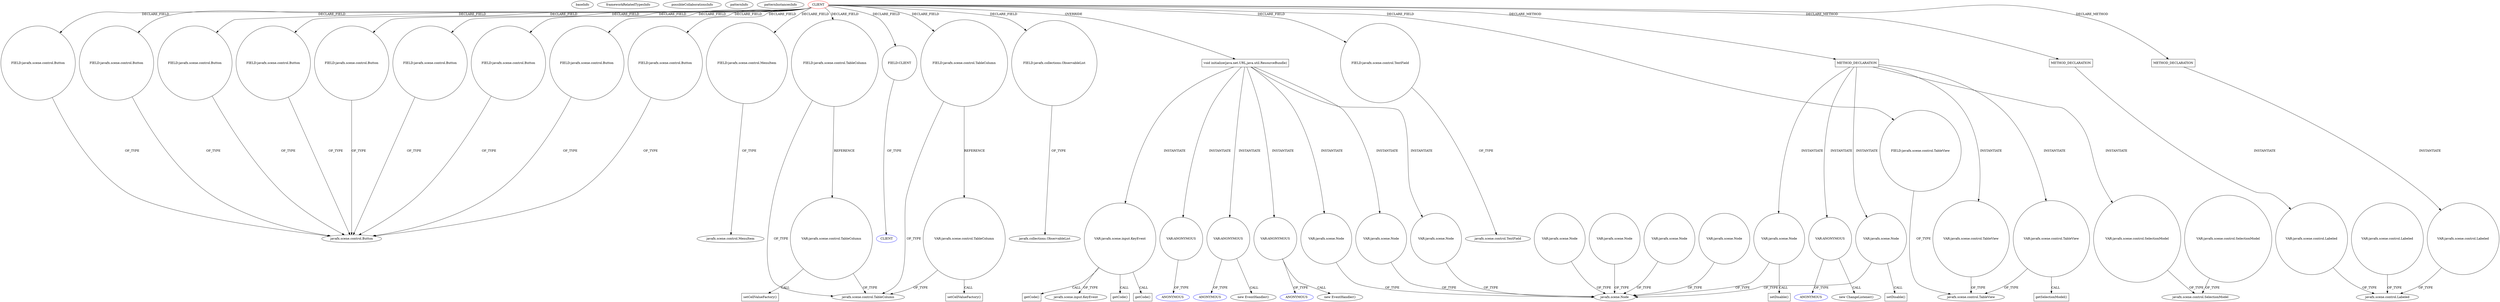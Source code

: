 digraph {
baseInfo[graphId=393,category="pattern",isAnonymous=false,possibleRelation=false]
frameworkRelatedTypesInfo[]
possibleCollaborationsInfo[]
patternInfo[frequency=2.0,patternRootClient=0]
patternInstancesInfo[0="hock323-eventManager~/hock323-eventManager/EventManager-master/src/eventManager/controller/pokerTournament/TournamentController.java~TournamentController~3009",1="bianconejo-CEFX~/bianconejo-CEFX/CEFX-master/src/cefx/CEPrincipalController.java~CEPrincipalController~2114"]
144[label="FIELD:javafx.scene.control.TableColumn",vertexType="FIELD_DECLARATION",isFrameworkType=false,shape=circle]
0[label="CLIENT",vertexType="ROOT_CLIENT_CLASS_DECLARATION",isFrameworkType=false,color=red]
14[label="FIELD:javafx.scene.control.Button",vertexType="FIELD_DECLARATION",isFrameworkType=false,shape=circle]
52[label="FIELD:javafx.scene.control.Button",vertexType="FIELD_DECLARATION",isFrameworkType=false,shape=circle]
81[label="FIELD:javafx.scene.control.Button",vertexType="FIELD_DECLARATION",isFrameworkType=false,shape=circle]
140[label="FIELD:javafx.scene.control.Button",vertexType="FIELD_DECLARATION",isFrameworkType=false,shape=circle]
8[label="FIELD:javafx.scene.control.Button",vertexType="FIELD_DECLARATION",isFrameworkType=false,shape=circle]
142[label="FIELD:javafx.scene.control.Button",vertexType="FIELD_DECLARATION",isFrameworkType=false,shape=circle]
10[label="FIELD:javafx.scene.control.Button",vertexType="FIELD_DECLARATION",isFrameworkType=false,shape=circle]
79[label="FIELD:javafx.scene.control.Button",vertexType="FIELD_DECLARATION",isFrameworkType=false,shape=circle]
48[label="FIELD:javafx.scene.control.Button",vertexType="FIELD_DECLARATION",isFrameworkType=false,shape=circle]
102[label="FIELD:javafx.scene.control.MenuItem",vertexType="FIELD_DECLARATION",isFrameworkType=false,shape=circle]
89[label="FIELD:CLIENT",vertexType="FIELD_DECLARATION",isFrameworkType=false,shape=circle]
146[label="FIELD:javafx.collections.ObservableList",vertexType="FIELD_DECLARATION",isFrameworkType=false,shape=circle]
147[label="javafx.collections.ObservableList",vertexType="FRAMEWORK_INTERFACE_TYPE",isFrameworkType=false]
103[label="javafx.scene.control.MenuItem",vertexType="FRAMEWORK_CLASS_TYPE",isFrameworkType=false]
152[label="void initialize(java.net.URL,java.util.ResourceBundle)",vertexType="OVERRIDING_METHOD_DECLARATION",isFrameworkType=false,shape=box]
5[label="javafx.scene.control.Button",vertexType="FRAMEWORK_CLASS_TYPE",isFrameworkType=false]
6[label="FIELD:javafx.scene.control.TextField",vertexType="FIELD_DECLARATION",isFrameworkType=false,shape=circle]
90[label="CLIENT",vertexType="REFERENCE_CLIENT_CLASS_DECLARATION",isFrameworkType=false,color=blue]
211[label="VAR:javafx.scene.Node",vertexType="VARIABLE_EXPRESION",isFrameworkType=false,shape=circle]
189[label="javafx.scene.Node",vertexType="FRAMEWORK_CLASS_TYPE",isFrameworkType=false]
506[label="VAR:javafx.scene.Node",vertexType="VARIABLE_EXPRESION",isFrameworkType=false,shape=circle]
184[label="VAR:ANONYMOUS",vertexType="VARIABLE_EXPRESION",isFrameworkType=false,shape=circle]
259[label="VAR:ANONYMOUS",vertexType="VARIABLE_EXPRESION",isFrameworkType=false,shape=circle]
319[label="VAR:ANONYMOUS",vertexType="VARIABLE_EXPRESION",isFrameworkType=false,shape=circle]
7[label="javafx.scene.control.TextField",vertexType="FRAMEWORK_CLASS_TYPE",isFrameworkType=false]
260[label="ANONYMOUS",vertexType="REFERENCE_ANONYMOUS_DECLARATION",isFrameworkType=false,color=blue]
150[label="FIELD:javafx.scene.control.TableView",vertexType="FIELD_DECLARATION",isFrameworkType=false,shape=circle]
901[label="VAR:javafx.scene.control.TableColumn",vertexType="VARIABLE_EXPRESION",isFrameworkType=false,shape=circle]
563[label="METHOD_DECLARATION",vertexType="CLIENT_METHOD_DECLARATION",isFrameworkType=false,shape=box]
585[label="VAR:javafx.scene.control.SelectionModel",vertexType="VARIABLE_EXPRESION",isFrameworkType=false,shape=circle]
568[label="VAR:ANONYMOUS",vertexType="VARIABLE_EXPRESION",isFrameworkType=false,shape=circle]
647[label="METHOD_DECLARATION",vertexType="CLIENT_METHOD_DECLARATION",isFrameworkType=false,shape=box]
671[label="VAR:javafx.scene.control.Labeled",vertexType="VARIABLE_EXPRESION",isFrameworkType=false,shape=circle]
594[label="METHOD_DECLARATION",vertexType="CLIENT_METHOD_DECLARATION",isFrameworkType=false,shape=box]
617[label="VAR:javafx.scene.control.Labeled",vertexType="VARIABLE_EXPRESION",isFrameworkType=false,shape=circle]
569[label="ANONYMOUS",vertexType="REFERENCE_ANONYMOUS_DECLARATION",isFrameworkType=false,color=blue]
320[label="ANONYMOUS",vertexType="REFERENCE_ANONYMOUS_DECLARATION",isFrameworkType=false,color=blue]
185[label="ANONYMOUS",vertexType="REFERENCE_ANONYMOUS_DECLARATION",isFrameworkType=false,color=blue]
258[label="new EventHandler()",vertexType="CONSTRUCTOR_CALL",isFrameworkType=false]
318[label="new EventHandler()",vertexType="CONSTRUCTOR_CALL",isFrameworkType=false]
151[label="javafx.scene.control.TableView",vertexType="FRAMEWORK_CLASS_TYPE",isFrameworkType=false]
269[label="javafx.scene.control.SelectionModel",vertexType="FRAMEWORK_CLASS_TYPE",isFrameworkType=false]
924[label="VAR:javafx.scene.control.SelectionModel",vertexType="VARIABLE_EXPRESION",isFrameworkType=false,shape=circle]
567[label="new ChangeListener()",vertexType="CONSTRUCTOR_CALL",isFrameworkType=false]
902[label="setCellValueFactory()",vertexType="INSIDE_CALL",isFrameworkType=false,shape=box]
509[label="VAR:javafx.scene.Node",vertexType="VARIABLE_EXPRESION",isFrameworkType=false,shape=circle]
199[label="VAR:javafx.scene.Node",vertexType="VARIABLE_EXPRESION",isFrameworkType=false,shape=circle]
289[label="VAR:javafx.scene.Node",vertexType="VARIABLE_EXPRESION",isFrameworkType=false,shape=circle]
494[label="VAR:javafx.scene.Node",vertexType="VARIABLE_EXPRESION",isFrameworkType=false,shape=circle]
717[label="VAR:javafx.scene.Node",vertexType="VARIABLE_EXPRESION",isFrameworkType=false,shape=circle]
576[label="VAR:javafx.scene.Node",vertexType="VARIABLE_EXPRESION",isFrameworkType=false,shape=circle]
577[label="setDisable()",vertexType="INSIDE_CALL",isFrameworkType=false,shape=box]
579[label="VAR:javafx.scene.Node",vertexType="VARIABLE_EXPRESION",isFrameworkType=false,shape=circle]
580[label="setDisable()",vertexType="INSIDE_CALL",isFrameworkType=false,shape=box]
158[label="javafx.scene.control.Labeled",vertexType="FRAMEWORK_CLASS_TYPE",isFrameworkType=false]
446[label="VAR:javafx.scene.control.Labeled",vertexType="VARIABLE_EXPRESION",isFrameworkType=false,shape=circle]
588[label="VAR:javafx.scene.control.TableView",vertexType="VARIABLE_EXPRESION",isFrameworkType=false,shape=circle]
589[label="getSelectionModel()",vertexType="INSIDE_CALL",isFrameworkType=false,shape=box]
591[label="VAR:javafx.scene.control.TableView",vertexType="VARIABLE_EXPRESION",isFrameworkType=false,shape=circle]
148[label="FIELD:javafx.scene.control.TableColumn",vertexType="FIELD_DECLARATION",isFrameworkType=false,shape=circle]
907[label="VAR:javafx.scene.control.TableColumn",vertexType="VARIABLE_EXPRESION",isFrameworkType=false,shape=circle]
908[label="setCellValueFactory()",vertexType="INSIDE_CALL",isFrameworkType=false,shape=box]
312[label="VAR:javafx.scene.input.KeyEvent",vertexType="VARIABLE_EXPRESION",isFrameworkType=false,shape=circle]
314[label="javafx.scene.input.KeyEvent",vertexType="FRAMEWORK_CLASS_TYPE",isFrameworkType=false]
323[label="getCode()",vertexType="INSIDE_CALL",isFrameworkType=false,shape=box]
313[label="getCode()",vertexType="INSIDE_CALL",isFrameworkType=false,shape=box]
332[label="getCode()",vertexType="INSIDE_CALL",isFrameworkType=false,shape=box]
145[label="javafx.scene.control.TableColumn",vertexType="FRAMEWORK_CLASS_TYPE",isFrameworkType=false]
0->48[label="DECLARE_FIELD"]
140->5[label="OF_TYPE"]
907->145[label="OF_TYPE"]
79->5[label="OF_TYPE"]
579->189[label="OF_TYPE"]
211->189[label="OF_TYPE"]
907->908[label="CALL"]
563->568[label="INSTANTIATE"]
52->5[label="OF_TYPE"]
102->103[label="OF_TYPE"]
506->189[label="OF_TYPE"]
568->569[label="OF_TYPE"]
0->8[label="DECLARE_FIELD"]
671->158[label="OF_TYPE"]
259->260[label="OF_TYPE"]
494->189[label="OF_TYPE"]
0->89[label="DECLARE_FIELD"]
0->140[label="DECLARE_FIELD"]
142->5[label="OF_TYPE"]
89->90[label="OF_TYPE"]
901->145[label="OF_TYPE"]
901->902[label="CALL"]
14->5[label="OF_TYPE"]
563->588[label="INSTANTIATE"]
48->5[label="OF_TYPE"]
259->258[label="CALL"]
289->189[label="OF_TYPE"]
312->323[label="CALL"]
152->211[label="INSTANTIATE"]
717->189[label="OF_TYPE"]
588->151[label="OF_TYPE"]
0->144[label="DECLARE_FIELD"]
8->5[label="OF_TYPE"]
152->184[label="INSTANTIATE"]
568->567[label="CALL"]
152->289[label="INSTANTIATE"]
312->332[label="CALL"]
0->81[label="DECLARE_FIELD"]
152->199[label="INSTANTIATE"]
576->189[label="OF_TYPE"]
148->907[label="REFERENCE"]
319->320[label="OF_TYPE"]
0->52[label="DECLARE_FIELD"]
152->312[label="INSTANTIATE"]
924->269[label="OF_TYPE"]
585->269[label="OF_TYPE"]
0->148[label="DECLARE_FIELD"]
0->152[label="OVERRIDE"]
199->189[label="OF_TYPE"]
0->563[label="DECLARE_METHOD"]
146->147[label="OF_TYPE"]
6->7[label="OF_TYPE"]
81->5[label="OF_TYPE"]
617->158[label="OF_TYPE"]
148->145[label="OF_TYPE"]
0->10[label="DECLARE_FIELD"]
0->146[label="DECLARE_FIELD"]
563->579[label="INSTANTIATE"]
0->142[label="DECLARE_FIELD"]
0->647[label="DECLARE_METHOD"]
576->577[label="CALL"]
446->158[label="OF_TYPE"]
588->589[label="CALL"]
150->151[label="OF_TYPE"]
144->145[label="OF_TYPE"]
591->151[label="OF_TYPE"]
0->14[label="DECLARE_FIELD"]
563->591[label="INSTANTIATE"]
10->5[label="OF_TYPE"]
144->901[label="REFERENCE"]
647->671[label="INSTANTIATE"]
0->150[label="DECLARE_FIELD"]
152->259[label="INSTANTIATE"]
312->313[label="CALL"]
579->580[label="CALL"]
563->576[label="INSTANTIATE"]
184->185[label="OF_TYPE"]
563->585[label="INSTANTIATE"]
0->6[label="DECLARE_FIELD"]
152->319[label="INSTANTIATE"]
509->189[label="OF_TYPE"]
319->318[label="CALL"]
0->79[label="DECLARE_FIELD"]
594->617[label="INSTANTIATE"]
312->314[label="OF_TYPE"]
0->102[label="DECLARE_FIELD"]
0->594[label="DECLARE_METHOD"]
}
